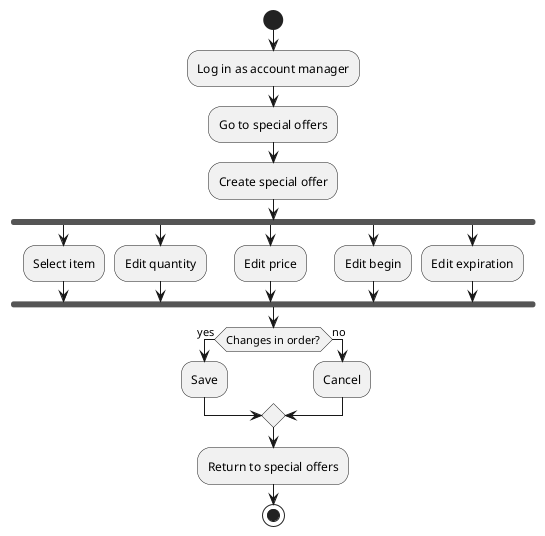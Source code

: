 @startuml
'https://plantuml.com/activity-diagram-beta

start
:Log in as account manager;
:Go to special offers;
:Create special offer;
fork
    :Select item;
fork again
    :Edit quantity;
fork again
    :Edit price;
fork again
    :Edit begin;
fork again
    :Edit expiration;
end fork
if (Changes in order?) then (yes)
    :Save;
else (no)
    :Cancel;
endif
:Return to special offers;
stop

@enduml
